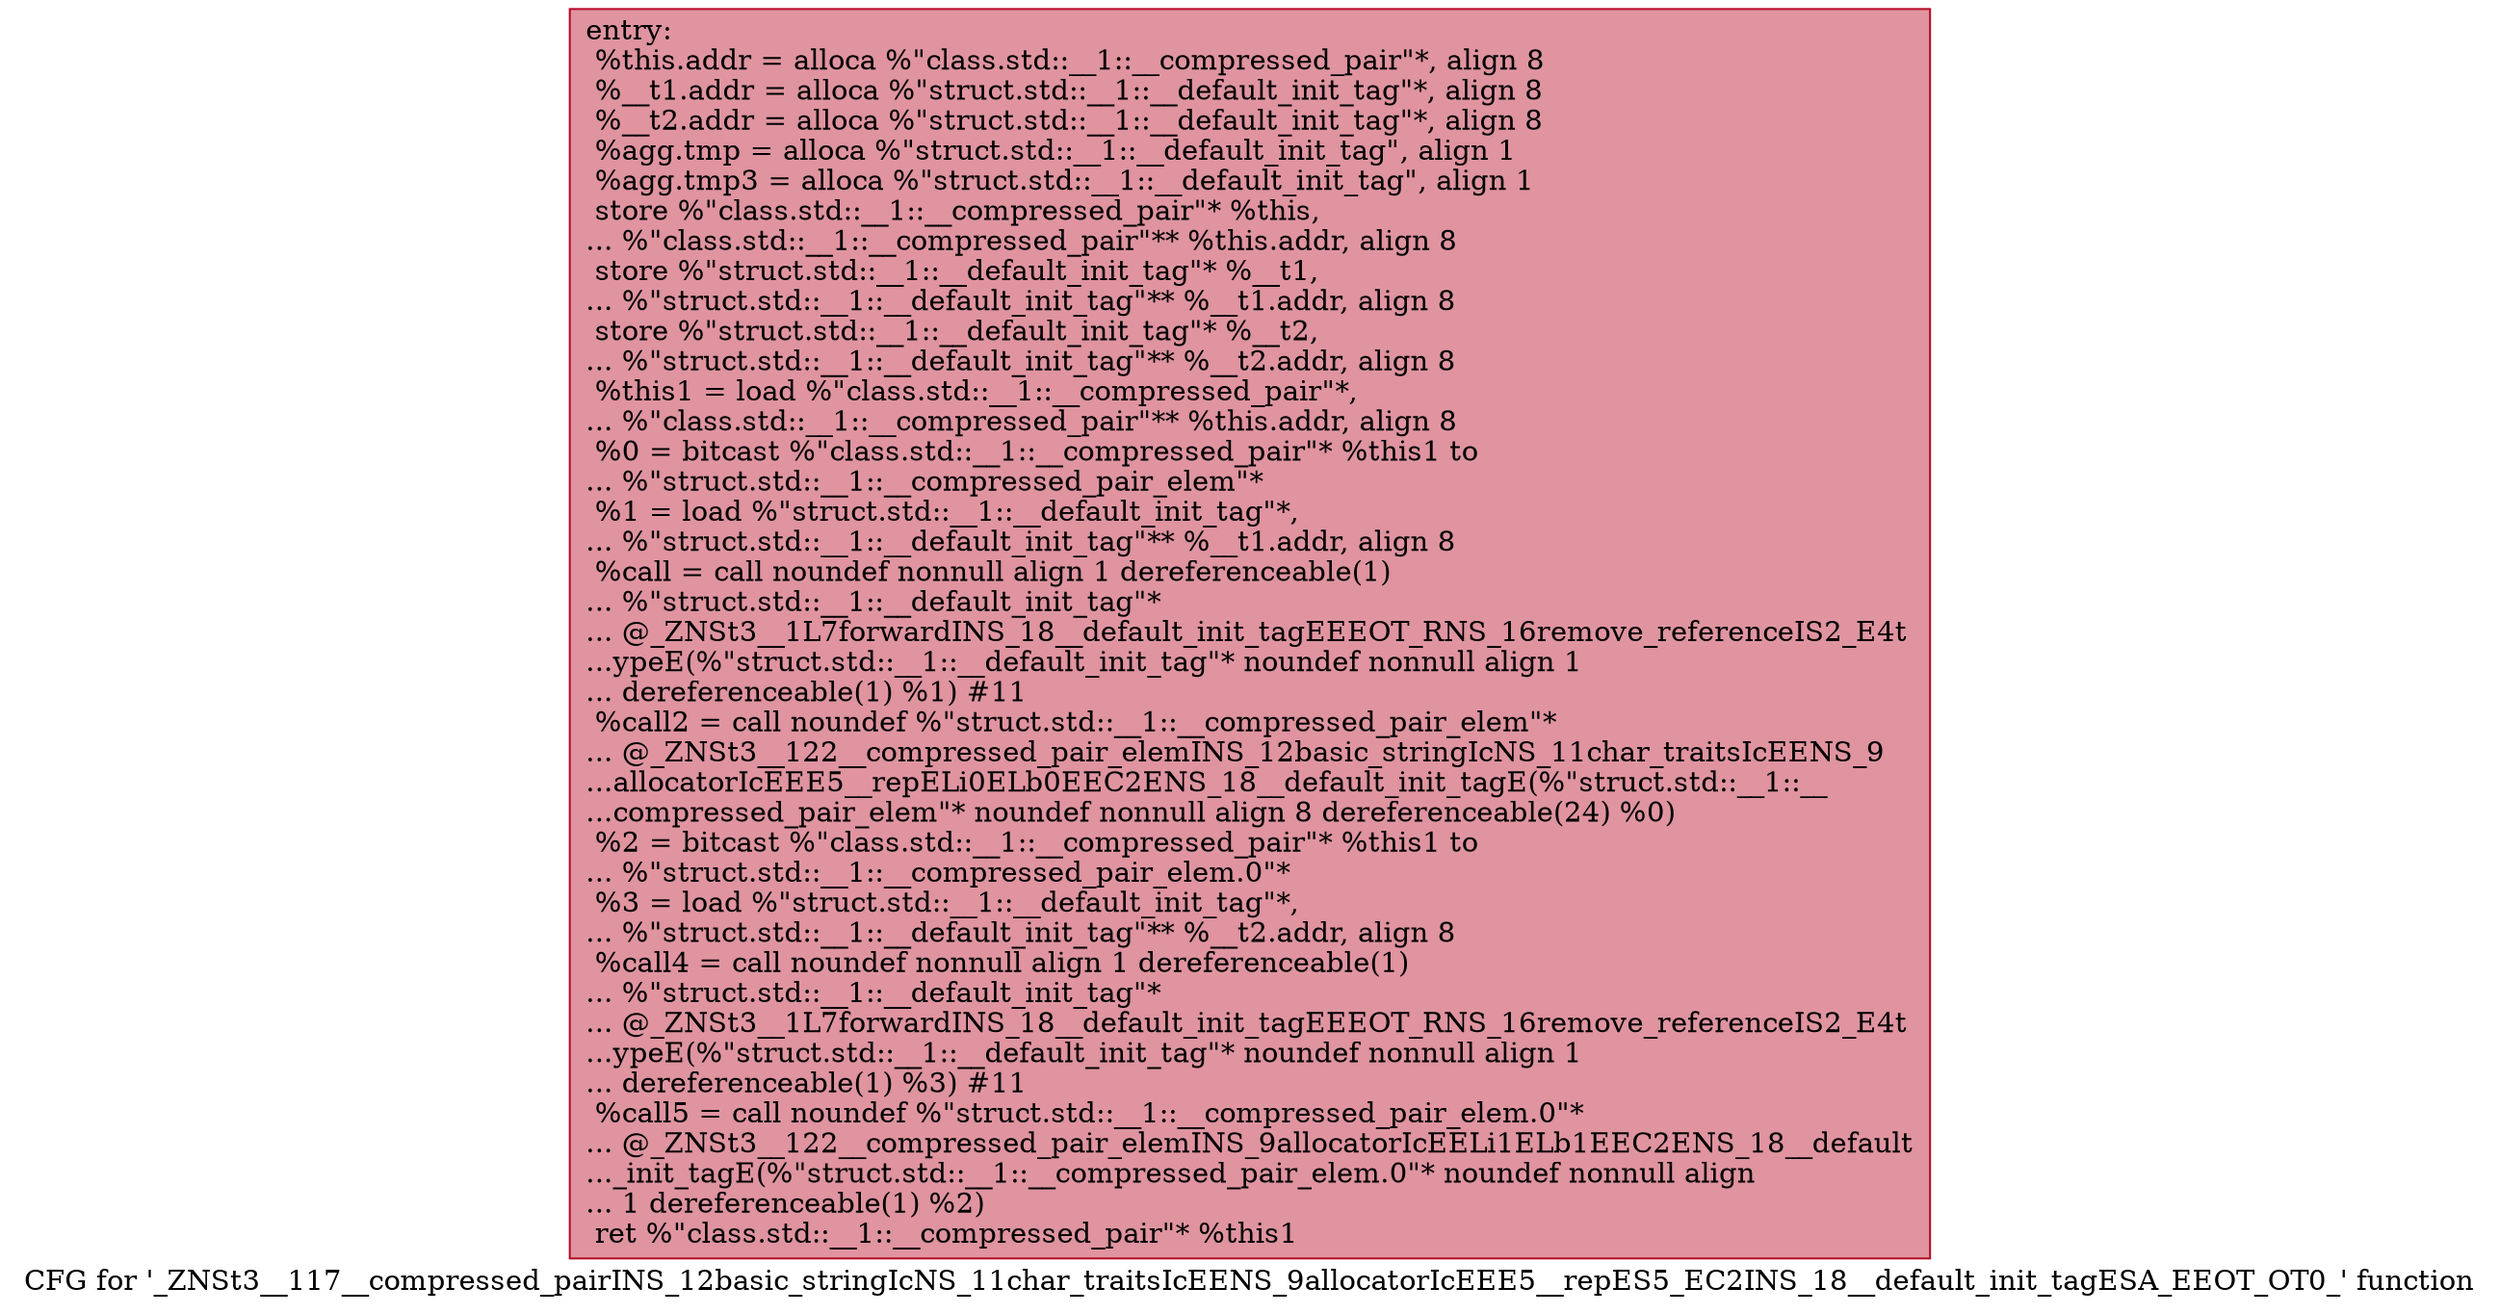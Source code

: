 digraph "CFG for '_ZNSt3__117__compressed_pairINS_12basic_stringIcNS_11char_traitsIcEENS_9allocatorIcEEE5__repES5_EC2INS_18__default_init_tagESA_EEOT_OT0_' function" {
	label="CFG for '_ZNSt3__117__compressed_pairINS_12basic_stringIcNS_11char_traitsIcEENS_9allocatorIcEEE5__repES5_EC2INS_18__default_init_tagESA_EEOT_OT0_' function";

	Node0x600003e7c740 [shape=record,color="#b70d28ff", style=filled, fillcolor="#b70d2870",label="{entry:\l  %this.addr = alloca %\"class.std::__1::__compressed_pair\"*, align 8\l  %__t1.addr = alloca %\"struct.std::__1::__default_init_tag\"*, align 8\l  %__t2.addr = alloca %\"struct.std::__1::__default_init_tag\"*, align 8\l  %agg.tmp = alloca %\"struct.std::__1::__default_init_tag\", align 1\l  %agg.tmp3 = alloca %\"struct.std::__1::__default_init_tag\", align 1\l  store %\"class.std::__1::__compressed_pair\"* %this,\l... %\"class.std::__1::__compressed_pair\"** %this.addr, align 8\l  store %\"struct.std::__1::__default_init_tag\"* %__t1,\l... %\"struct.std::__1::__default_init_tag\"** %__t1.addr, align 8\l  store %\"struct.std::__1::__default_init_tag\"* %__t2,\l... %\"struct.std::__1::__default_init_tag\"** %__t2.addr, align 8\l  %this1 = load %\"class.std::__1::__compressed_pair\"*,\l... %\"class.std::__1::__compressed_pair\"** %this.addr, align 8\l  %0 = bitcast %\"class.std::__1::__compressed_pair\"* %this1 to\l... %\"struct.std::__1::__compressed_pair_elem\"*\l  %1 = load %\"struct.std::__1::__default_init_tag\"*,\l... %\"struct.std::__1::__default_init_tag\"** %__t1.addr, align 8\l  %call = call noundef nonnull align 1 dereferenceable(1)\l... %\"struct.std::__1::__default_init_tag\"*\l... @_ZNSt3__1L7forwardINS_18__default_init_tagEEEOT_RNS_16remove_referenceIS2_E4t\l...ypeE(%\"struct.std::__1::__default_init_tag\"* noundef nonnull align 1\l... dereferenceable(1) %1) #11\l  %call2 = call noundef %\"struct.std::__1::__compressed_pair_elem\"*\l... @_ZNSt3__122__compressed_pair_elemINS_12basic_stringIcNS_11char_traitsIcEENS_9\l...allocatorIcEEE5__repELi0ELb0EEC2ENS_18__default_init_tagE(%\"struct.std::__1::__\l...compressed_pair_elem\"* noundef nonnull align 8 dereferenceable(24) %0)\l  %2 = bitcast %\"class.std::__1::__compressed_pair\"* %this1 to\l... %\"struct.std::__1::__compressed_pair_elem.0\"*\l  %3 = load %\"struct.std::__1::__default_init_tag\"*,\l... %\"struct.std::__1::__default_init_tag\"** %__t2.addr, align 8\l  %call4 = call noundef nonnull align 1 dereferenceable(1)\l... %\"struct.std::__1::__default_init_tag\"*\l... @_ZNSt3__1L7forwardINS_18__default_init_tagEEEOT_RNS_16remove_referenceIS2_E4t\l...ypeE(%\"struct.std::__1::__default_init_tag\"* noundef nonnull align 1\l... dereferenceable(1) %3) #11\l  %call5 = call noundef %\"struct.std::__1::__compressed_pair_elem.0\"*\l... @_ZNSt3__122__compressed_pair_elemINS_9allocatorIcEELi1ELb1EEC2ENS_18__default\l..._init_tagE(%\"struct.std::__1::__compressed_pair_elem.0\"* noundef nonnull align\l... 1 dereferenceable(1) %2)\l  ret %\"class.std::__1::__compressed_pair\"* %this1\l}"];
}
